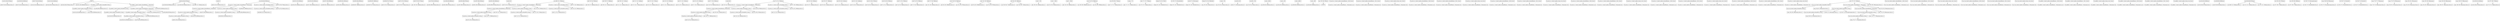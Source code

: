 digraph Diagram {
  node [shape=box]; # Comment
    "sub_632_636_637$binop" -> "add_637_640_641$binop.data.in.0";
    "mul_639_635_640$binop" -> "add_637_640_641$binop.data.in.1";
    "add_637_640_641$binop" -> "sub_641_643_644$binop.data.in.0";
    "sub_641_643_644$binop" -> "add_644_646_647$binop.data.in.0";
    "INPUT" -> "add_644_646_647$binop.data.in.1";
    "add_644_646_647$binop" -> "mul_649_649_650$binop.data.in.0";
    "add_644_646_647$binop" -> "mul_649_649_650$binop.data.in.1";
    "add_644_646_647$binop" -> "mul_699_701_702$binop.data.in.0";
    "const0_0" -> "add_651_652_653$binop.data.in.0";
    "lb_grad_xx_2_stencil_update_stream$lb1d_2$reg_2" -> "add_651_652_653$binop.data.in.1";
    "add_651_652_653$binop" -> "add_654_655_656$binop.data.in.0";
    "lb_grad_xx_2_stencil_update_stream$lb1d_2$reg_1" -> "add_654_655_656$binop.data.in.1";
    "add_654_655_656$binop" -> "add_657_658_659$binop.data.in.0";
    "lb_grad_xx_2_stencil_update_stream$lbmem_2_0$cgramem" -> "add_657_658_659$binop.data.in.1";
    "add_657_658_659$binop" -> "add_660_661_662$binop.data.in.0";
    "lb_grad_xx_2_stencil_update_stream$lb1d_1$reg_2" -> "add_660_661_662$binop.data.in.1";
    "add_660_661_662$binop" -> "add_663_664_665$binop.data.in.0";
    "lb_grad_xx_2_stencil_update_stream$lb1d_1$reg_1" -> "add_663_664_665$binop.data.in.1";
    "add_663_664_665$binop" -> "add_666_667_668$binop.data.in.0";
    "lb_grad_xx_2_stencil_update_stream$lbmem_1_0$cgramem" -> "add_666_667_668$binop.data.in.1";
    "add_666_667_668$binop" -> "add_669_670_671$binop.data.in.0";
    "lb_grad_xx_2_stencil_update_stream$lb1d_0$reg_2" -> "add_669_670_671$binop.data.in.1";
    "add_669_670_671$binop" -> "add_672_673_674$binop.data.in.0";
    "lb_grad_xx_2_stencil_update_stream$lb1d_0$reg_1" -> "add_672_673_674$binop.data.in.1";
    "add_672_673_674$binop" -> "add_675_676_677$binop.data.in.0";
    "mul_649_649_650$binop" -> "add_675_676_677$binop.data.in.1";
    "add_675_676_677$binop" -> "ashr_760_763_764$binop.data.in.0";
    "sub_679_681_682$binop" -> "add_682_686_687$binop.data.in.0";
    "mul_684_685_686$binop" -> "add_682_686_687$binop.data.in.1";
    "add_682_686_687$binop" -> "sub_687_690_691$binop.data.in.0";
    "sub_687_690_691$binop" -> "add_691_693_694$binop.data.in.0";
    "INPUT" -> "add_691_693_694$binop.data.in.1";
    "add_691_693_694$binop" -> "sub_694_696_697$binop.data.in.0";
    "const0_0$1" -> "add_703_704_705$binop.data.in.0";
    "lb_grad_xy_2_stencil_update_stream$lb1d_2$reg_2" -> "add_703_704_705$binop.data.in.1";
    "add_703_704_705$binop" -> "add_706_707_708$binop.data.in.0";
    "lb_grad_xy_2_stencil_update_stream$lb1d_2$reg_1" -> "add_706_707_708$binop.data.in.1";
    "add_706_707_708$binop" -> "add_709_710_711$binop.data.in.0";
    "lb_grad_xy_2_stencil_update_stream$lbmem_2_0$cgramem" -> "add_709_710_711$binop.data.in.1";
    "add_709_710_711$binop" -> "add_712_713_714$binop.data.in.0";
    "lb_grad_xy_2_stencil_update_stream$lb1d_1$reg_2" -> "add_712_713_714$binop.data.in.1";
    "add_712_713_714$binop" -> "add_715_716_717$binop.data.in.0";
    "lb_grad_xy_2_stencil_update_stream$lb1d_1$reg_1" -> "add_715_716_717$binop.data.in.1";
    "add_715_716_717$binop" -> "add_718_719_720$binop.data.in.0";
    "lb_grad_xy_2_stencil_update_stream$lbmem_1_0$cgramem" -> "add_718_719_720$binop.data.in.1";
    "add_718_719_720$binop" -> "add_721_722_723$binop.data.in.0";
    "lb_grad_xy_2_stencil_update_stream$lb1d_0$reg_2" -> "add_721_722_723$binop.data.in.1";
    "add_721_722_723$binop" -> "add_724_725_726$binop.data.in.0";
    "lb_grad_xy_2_stencil_update_stream$lb1d_0$reg_1" -> "add_724_725_726$binop.data.in.1";
    "add_724_725_726$binop" -> "add_727_728_729$binop.data.in.0";
    "mul_699_701_702$binop" -> "add_727_728_729$binop.data.in.1";
    "add_727_728_729$binop" -> "ashr_762_763_768$binop.data.in.0";
    "const0_0$2" -> "add_733_734_735$binop.data.in.0";
    "lb_grad_yy_2_stencil_update_stream$lb1d_2$reg_2" -> "add_733_734_735$binop.data.in.1";
    "add_733_734_735$binop" -> "add_736_737_738$binop.data.in.0";
    "lb_grad_yy_2_stencil_update_stream$lb1d_2$reg_1" -> "add_736_737_738$binop.data.in.1";
    "add_736_737_738$binop" -> "add_739_740_741$binop.data.in.0";
    "lb_grad_yy_2_stencil_update_stream$lbmem_2_0$cgramem" -> "add_739_740_741$binop.data.in.1";
    "add_739_740_741$binop" -> "add_742_743_744$binop.data.in.0";
    "lb_grad_yy_2_stencil_update_stream$lb1d_1$reg_2" -> "add_742_743_744$binop.data.in.1";
    "add_742_743_744$binop" -> "add_745_746_747$binop.data.in.0";
    "lb_grad_yy_2_stencil_update_stream$lb1d_1$reg_1" -> "add_745_746_747$binop.data.in.1";
    "add_745_746_747$binop" -> "add_748_749_750$binop.data.in.0";
    "lb_grad_yy_2_stencil_update_stream$lbmem_1_0$cgramem" -> "add_748_749_750$binop.data.in.1";
    "add_748_749_750$binop" -> "add_751_752_753$binop.data.in.0";
    "lb_grad_yy_2_stencil_update_stream$lb1d_0$reg_2" -> "add_751_752_753$binop.data.in.1";
    "add_751_752_753$binop" -> "add_754_755_756$binop.data.in.0";
    "lb_grad_yy_2_stencil_update_stream$lb1d_0$reg_1" -> "add_754_755_756$binop.data.in.1";
    "add_754_755_756$binop" -> "add_757_758_759$binop.data.in.0";
    "mul_731_731_732$binop" -> "add_757_758_759$binop.data.in.1";
    "add_757_758_759$binop" -> "ashr_761_763_765$binop.data.in.0";
    "ashr_760_763_764$binop" -> "add_764_765_766$binop.data.in.0";
    "ashr_761_763_765$binop" -> "add_764_765_766$binop.data.in.1";
    "add_764_765_766$binop" -> "mul_766_766_771$binop.data.in.0";
    "add_764_765_766$binop" -> "mul_766_766_771$binop.data.in.1";
    "const7__763" -> "ashr_760_763_764$binop.data.in.1";
    "ashr_760_763_764$binop" -> "mul_764_765_767$binop.data.in.0";
    "const7__763$1" -> "ashr_761_763_765$binop.data.in.1";
    "ashr_761_763_765$binop" -> "mul_764_765_767$binop.data.in.1";
    "const7__763$2" -> "ashr_762_763_768$binop.data.in.1";
    "ashr_762_763_768$binop" -> "mul_768_768_769$binop.data.in.0";
    "ashr_762_763_768$binop" -> "mul_768_768_769$binop.data.in.1";
    "mul_766_766_771$binop" -> "ashr_771_772_773$binop.data.in.0";
    "const4__772" -> "ashr_771_772_773$binop.data.in.1";
    "ashr_771_772_773$binop" -> "sub_770_773_774$binop.data.in.1";
    "bitand_791_792_793$c0" -> "bitand_791_792_793$lut$lut.bit.in.2";
    "slt_790_775_791$not$lut$lut" -> "bitand_791_792_793$lut$lut.bit.in.0"; # lut_value 0x55
    "sle100_775_792$compop" -> "bitand_791_792_793$lut$lut.bit.in.1"; # lut_value 0x00
    "bitand_791_792_793$lut$lut" -> "mux_793_794_795$mux.bit.in.0"; # lut_value 0x88
    "const0__795" -> "mux_793_794_795$mux.data.in.0";
    "const100_100" -> "sle100_775_792$compop.data.in.0";
    "const255__794" -> "mux_793_794_795$mux.data.in.1";
    "const2__635$1" -> "mul_639_635_640$binop.data.in.1";
    "const2__635" -> "mul_634_635_636$binop.data.in.1";
    "const2__685$1" -> "mul_689_685_690$binop.data.in.1";
    "const2__685" -> "mul_684_685_686$binop.data.in.1";
    "mux_793_794_795$mux" -> "OUTPUT"; # lut_value 0x00
    "INPUT" -> "lb_padded_2_stencil_update_stream$lb1d_0$reg_1";
    "INPUT" -> "lb_padded_2_stencil_update_stream$lbmem_1_0$cgramem";
    "mul_649_649_650$binop" -> "lb_grad_xx_2_stencil_update_stream$lb1d_0$reg_1";
    "lb_grad_xx_2_stencil_update_stream$lb1d_0$reg_1" -> "lb_grad_xx_2_stencil_update_stream$lb1d_0$reg_2";
    "lb_grad_xx_2_stencil_update_stream$lbmem_1_0$cgramem" -> "lb_grad_xx_2_stencil_update_stream$lb1d_1$reg_1";
    "lb_grad_xx_2_stencil_update_stream$lb1d_1$reg_1" -> "lb_grad_xx_2_stencil_update_stream$lb1d_1$reg_2";
    "lb_grad_xx_2_stencil_update_stream$lbmem_2_0$cgramem" -> "lb_grad_xx_2_stencil_update_stream$lb1d_2$reg_1";
    "lb_grad_xx_2_stencil_update_stream$lb1d_2$reg_1" -> "lb_grad_xx_2_stencil_update_stream$lb1d_2$reg_2";
    "lb_grad_xx_2_stencil_update_stream$lbmem_1_0$c0_lutcnst" -> "lb_grad_xx_2_stencil_update_stream$lbmem_1_0$cgramem.cg_en"; # lut_value 0x00
    "lb_grad_xx_2_stencil_update_stream$lbmem_1_0$c1_lutcnst" -> "lb_grad_xx_2_stencil_update_stream$lbmem_1_0$cgramem.ren"; # lut_value 0x3f
    "lb_grad_xx_2_stencil_update_stream$lbmem_1_0$cgramem" -> "lb_grad_xx_2_stencil_update_stream$lbmem_2_0$cgramem";
    "mul_649_649_650$binop" -> "lb_grad_xx_2_stencil_update_stream$lbmem_1_0$cgramem"; # fifo_depth 484
    "lb_grad_xx_2_stencil_update_stream_wen1_lutcnst" -> "lb_grad_xx_2_stencil_update_stream$lbmem_1_0$cgramem.wen"; # lut_value 0x3f
    "lb_grad_xx_2_stencil_update_stream$lbmem_2_0$c0_lutcnst" -> "lb_grad_xx_2_stencil_update_stream$lbmem_2_0$cgramem.cg_en"; # lut_value 0x00
    "lb_grad_xx_2_stencil_update_stream$lbmem_2_0$c1_lutcnst" -> "lb_grad_xx_2_stencil_update_stream$lbmem_2_0$cgramem.ren"; # lut_value 0x3f
    "lb_grad_xx_2_stencil_update_stream_wen_lutcnst" -> "lb_grad_xx_2_stencil_update_stream$lbmem_2_0$cgramem.wen"; # lut_value 0x3f
    "mul_699_701_702$binop" -> "lb_grad_xy_2_stencil_update_stream$lb1d_0$reg_1";
    "lb_grad_xy_2_stencil_update_stream$lb1d_0$reg_1" -> "lb_grad_xy_2_stencil_update_stream$lb1d_0$reg_2";
    "lb_grad_xy_2_stencil_update_stream$lbmem_1_0$cgramem" -> "lb_grad_xy_2_stencil_update_stream$lb1d_1$reg_1";
    "lb_grad_xy_2_stencil_update_stream$lb1d_1$reg_1" -> "lb_grad_xy_2_stencil_update_stream$lb1d_1$reg_2";
    "lb_grad_xy_2_stencil_update_stream$lbmem_2_0$cgramem" -> "lb_grad_xy_2_stencil_update_stream$lb1d_2$reg_1";
    "lb_grad_xy_2_stencil_update_stream$lb1d_2$reg_1" -> "lb_grad_xy_2_stencil_update_stream$lb1d_2$reg_2";
    "lb_grad_xy_2_stencil_update_stream$lbmem_1_0$c0_lutcnst" -> "lb_grad_xy_2_stencil_update_stream$lbmem_1_0$cgramem.cg_en"; # lut_value 0x00
    "lb_grad_xy_2_stencil_update_stream$lbmem_1_0$c1_lutcnst" -> "lb_grad_xy_2_stencil_update_stream$lbmem_1_0$cgramem.ren"; # lut_value 0x3f
    "lb_grad_xy_2_stencil_update_stream$lbmem_1_0$cgramem" -> "lb_grad_xy_2_stencil_update_stream$lbmem_2_0$cgramem";
    "mul_699_701_702$binop" -> "lb_grad_xy_2_stencil_update_stream$lbmem_1_0$cgramem"; # fifo_depth 484
    "lb_grad_xy_2_stencil_update_stream_wen_lutcnst" -> "lb_grad_xy_2_stencil_update_stream$lbmem_1_0$cgramem.wen"; # lut_value 0x3f
    "lb_grad_xy_2_stencil_update_stream$lbmem_2_0$c0_lutcnst" -> "lb_grad_xy_2_stencil_update_stream$lbmem_2_0$cgramem.cg_en"; # lut_value 0x00
    "lb_grad_xy_2_stencil_update_stream$lbmem_2_0$c1_lutcnst" -> "lb_grad_xy_2_stencil_update_stream$lbmem_2_0$cgramem.ren"; # lut_value 0x3f
    "lb_grad_xy_2_stencil_update_stream_wen1_lutcnst" -> "lb_grad_xy_2_stencil_update_stream$lbmem_2_0$cgramem.wen"; # lut_value 0x3f
    "mul_731_731_732$binop" -> "lb_grad_yy_2_stencil_update_stream$lb1d_0$reg_1";
    "lb_grad_yy_2_stencil_update_stream$lb1d_0$reg_1" -> "lb_grad_yy_2_stencil_update_stream$lb1d_0$reg_2";
    "lb_grad_yy_2_stencil_update_stream$lbmem_1_0$cgramem" -> "lb_grad_yy_2_stencil_update_stream$lb1d_1$reg_1";
    "lb_grad_yy_2_stencil_update_stream$lb1d_1$reg_1" -> "lb_grad_yy_2_stencil_update_stream$lb1d_1$reg_2";
    "lb_grad_yy_2_stencil_update_stream$lbmem_2_0$cgramem" -> "lb_grad_yy_2_stencil_update_stream$lb1d_2$reg_1";
    "lb_grad_yy_2_stencil_update_stream$lb1d_2$reg_1" -> "lb_grad_yy_2_stencil_update_stream$lb1d_2$reg_2";
    "lb_grad_yy_2_stencil_update_stream$lbmem_1_0$c0_lutcnst" -> "lb_grad_yy_2_stencil_update_stream$lbmem_1_0$cgramem.cg_en"; # lut_value 0x00
    "lb_grad_yy_2_stencil_update_stream$lbmem_1_0$c1_lutcnst" -> "lb_grad_yy_2_stencil_update_stream$lbmem_1_0$cgramem.ren"; # lut_value 0x3f
    "lb_grad_yy_2_stencil_update_stream$lbmem_1_0$cgramem" -> "lb_grad_yy_2_stencil_update_stream$lbmem_2_0$cgramem";
    "mul_731_731_732$binop" -> "lb_grad_yy_2_stencil_update_stream$lbmem_1_0$cgramem"; # fifo_depth 484
    "lb_grad_yy_2_stencil_update_stream_wen1_lutcnst" -> "lb_grad_yy_2_stencil_update_stream$lbmem_1_0$cgramem.wen"; # lut_value 0x3f
    "lb_grad_yy_2_stencil_update_stream$lbmem_2_0$c0_lutcnst" -> "lb_grad_yy_2_stencil_update_stream$lbmem_2_0$cgramem.cg_en"; # lut_value 0x00
    "lb_grad_yy_2_stencil_update_stream$lbmem_2_0$c1_lutcnst" -> "lb_grad_yy_2_stencil_update_stream$lbmem_2_0$cgramem.ren"; # lut_value 0x3f
    "lb_grad_yy_2_stencil_update_stream_wen_lutcnst" -> "lb_grad_yy_2_stencil_update_stream$lbmem_2_0$cgramem.wen"; # lut_value 0x3f
    "sub_770_773_774$binop" -> "lb_p3_cim_stencil_update_stream$lb1d_0$reg_1";
    "lb_p3_cim_stencil_update_stream$lb1d_0$reg_1" -> "lb_p3_cim_stencil_update_stream$lb1d_0$reg_2";
    "lb_p3_cim_stencil_update_stream$lb1d_0$reg_1" -> "smax_786_787_788$cgramax.data.in.1";
    "lb_p3_cim_stencil_update_stream$lb1d_0$reg_2" -> "smax_784_785_786$cgramax.data.in.1";
    "lb_p3_cim_stencil_update_stream$lbmem_1_0$cgramem" -> "lb_p3_cim_stencil_update_stream$lb1d_1$reg_1";
    "lb_p3_cim_stencil_update_stream$lb1d_1$reg_1" -> "lb_p3_cim_stencil_update_stream$lb1d_1$reg_2";
    "lb_p3_cim_stencil_update_stream$lb1d_1$reg_1" -> "sle100_775_792$compop.data.in.1";
    "lb_p3_cim_stencil_update_stream$lb1d_1$reg_1" -> "slt_790_775_791$comp$compop.data.in.1";
    "lb_p3_cim_stencil_update_stream$lb1d_1$reg_2" -> "smax_780_781_782$cgramax.data.in.1";
    "lb_p3_cim_stencil_update_stream$lbmem_2_0$cgramem" -> "lb_p3_cim_stencil_update_stream$lb1d_2$reg_1";
    "lb_p3_cim_stencil_update_stream$lb1d_2$reg_1" -> "lb_p3_cim_stencil_update_stream$lb1d_2$reg_2";
    "lb_p3_cim_stencil_update_stream$lb1d_2$reg_1" -> "smax_776_777_778$cgramax.data.in.1";
    "lb_p3_cim_stencil_update_stream$lb1d_2$reg_2" -> "smax_776_777_778$cgramax.data.in.0";
    "lb_p3_cim_stencil_update_stream$lbmem_1_0$c0_lutcnst" -> "lb_p3_cim_stencil_update_stream$lbmem_1_0$cgramem.cg_en"; # lut_value 0x00
    "lb_p3_cim_stencil_update_stream$lbmem_1_0$c1_lutcnst" -> "lb_p3_cim_stencil_update_stream$lbmem_1_0$cgramem.ren"; # lut_value 0x3f
    "lb_p3_cim_stencil_update_stream$lbmem_1_0$cgramem" -> "lb_p3_cim_stencil_update_stream$lbmem_2_0$cgramem";
    "lb_p3_cim_stencil_update_stream$lbmem_1_0$cgramem" -> "smax_782_783_784$cgramax.data.in.1";
    "sub_770_773_774$binop" -> "lb_p3_cim_stencil_update_stream$lbmem_1_0$cgramem"; # fifo_depth 482
    "lb_p3_cim_stencil_update_stream_wen1_lutcnst" -> "lb_p3_cim_stencil_update_stream$lbmem_1_0$cgramem.wen"; # lut_value 0x3f
    "lb_p3_cim_stencil_update_stream$lbmem_2_0$c0_lutcnst" -> "lb_p3_cim_stencil_update_stream$lbmem_2_0$cgramem.cg_en"; # lut_value 0x00
    "lb_p3_cim_stencil_update_stream$lbmem_2_0$c1_lutcnst" -> "lb_p3_cim_stencil_update_stream$lbmem_2_0$cgramem.ren"; # lut_value 0x3f
    "lb_p3_cim_stencil_update_stream$lbmem_2_0$cgramem" -> "smax_778_779_780$cgramax.data.in.1";
    "lb_p3_cim_stencil_update_stream_wen_lutcnst" -> "lb_p3_cim_stencil_update_stream$lbmem_2_0$cgramem.wen"; # lut_value 0x3f
    "lb_padded_2_stencil_update_stream$lb1d_0$reg_1" -> "lb_padded_2_stencil_update_stream$lb1d_0$reg_2";
    "lb_padded_2_stencil_update_stream$lb1d_0$reg_1" -> "mul_684_685_686$binop.data.in.0";
    "lb_padded_2_stencil_update_stream$lb1d_0$reg_2" -> "sub_641_643_644$binop.data.in.1";
    "lb_padded_2_stencil_update_stream$lb1d_0$reg_2" -> "sub_679_681_682$binop.data.in.0";
    "lb_padded_2_stencil_update_stream$lbmem_1_0$cgramem" -> "lb_padded_2_stencil_update_stream$lb1d_1$reg_1";
    "lb_padded_2_stencil_update_stream$lb1d_1$reg_1" -> "lb_padded_2_stencil_update_stream$lb1d_1$reg_2";
    "lb_padded_2_stencil_update_stream$lb1d_1$reg_2" -> "mul_634_635_636$binop.data.in.0";
    "lb_padded_2_stencil_update_stream$lbmem_2_0$cgramem" -> "lb_padded_2_stencil_update_stream$lb1d_2$reg_1";
    "lb_padded_2_stencil_update_stream$lb1d_2$reg_1" -> "lb_padded_2_stencil_update_stream$lb1d_2$reg_2";
    "lb_padded_2_stencil_update_stream$lb1d_2$reg_1" -> "mul_689_685_690$binop.data.in.0";
    "lb_padded_2_stencil_update_stream$lb1d_2$reg_2" -> "sub_629_631_632$binop.data.in.1";
    "lb_padded_2_stencil_update_stream$lb1d_2$reg_2" -> "sub_679_681_682$binop.data.in.1";
    "lb_padded_2_stencil_update_stream$lbmem_1_0$c0_lutcnst" -> "lb_padded_2_stencil_update_stream$lbmem_1_0$cgramem.cg_en"; # lut_value 0x00
    "lb_padded_2_stencil_update_stream$lbmem_1_0$c1_lutcnst" -> "lb_padded_2_stencil_update_stream$lbmem_1_0$cgramem.ren"; # lut_value 0x3f
    "lb_padded_2_stencil_update_stream$lbmem_1_0$cgramem" -> "lb_padded_2_stencil_update_stream$lbmem_2_0$cgramem";
    "lb_padded_2_stencil_update_stream$lbmem_1_0$cgramem" -> "mul_639_635_640$binop.data.in.0";
    "lb_padded_2_stencil_update_stream_wen1_lutcnst" -> "lb_padded_2_stencil_update_stream$lbmem_1_0$cgramem.wen"; # lut_value 0x3f
    "lb_padded_2_stencil_update_stream$lbmem_2_0$c0_lutcnst" -> "lb_padded_2_stencil_update_stream$lbmem_2_0$cgramem.cg_en"; # lut_value 0x00
    "lb_padded_2_stencil_update_stream$lbmem_2_0$c1_lutcnst" -> "lb_padded_2_stencil_update_stream$lbmem_2_0$cgramem.ren"; # lut_value 0x3f
    "lb_padded_2_stencil_update_stream$lbmem_2_0$cgramem" -> "sub_629_631_632$binop.data.in.0";
    "lb_padded_2_stencil_update_stream$lbmem_2_0$cgramem" -> "sub_694_696_697$binop.data.in.1";
    "lb_padded_2_stencil_update_stream_wen_lutcnst" -> "lb_padded_2_stencil_update_stream$lbmem_2_0$cgramem.wen"; # lut_value 0x3f
    "mul_634_635_636$binop" -> "sub_632_636_637$binop.data.in.1";
    "mul_689_685_690$binop" -> "sub_687_690_691$binop.data.in.1";
    "sub_694_696_697$binop" -> "mul_699_701_702$binop.data.in.1";
    "sub_694_696_697$binop" -> "mul_731_731_732$binop.data.in.0";
    "sub_694_696_697$binop" -> "mul_731_731_732$binop.data.in.1";
    "mul_764_765_767$binop" -> "sub_767_769_770$binop.data.in.0";
    "mul_768_768_769$binop" -> "sub_767_769_770$binop.data.in.1";
    "slt_790_775_791$comp$compop" -> "slt_790_775_791$not$lut$lut.bit.in.0"; # lut_value 0x00
    "smax_788_789_790$cgramax" -> "slt_790_775_791$comp$compop.data.in.0"; # lut_value 0x00
    "slt_790_775_791$not$c0" -> "slt_790_775_791$not$lut$lut.bit.in.2";
    "slt_790_775_791$not$c01" -> "slt_790_775_791$not$lut$lut.bit.in.1";
    "smax_776_777_778$cgramax" -> "smax_778_779_780$cgramax.data.in.0"; # lut_value 0x00
    "smax_778_779_780$cgramax" -> "smax_780_781_782$cgramax.data.in.0"; # lut_value 0x00
    "smax_780_781_782$cgramax" -> "smax_782_783_784$cgramax.data.in.0"; # lut_value 0x00
    "smax_782_783_784$cgramax" -> "smax_784_785_786$cgramax.data.in.0"; # lut_value 0x00
    "smax_784_785_786$cgramax" -> "smax_786_787_788$cgramax.data.in.0"; # lut_value 0x00
    "smax_786_787_788$cgramax" -> "smax_788_789_790$cgramax.data.in.0"; # lut_value 0x00
    "sub_770_773_774$binop" -> "smax_788_789_790$cgramax.data.in.1";
    "sub_629_631_632$binop" -> "sub_632_636_637$binop.data.in.0";
    "sub_767_769_770$binop" -> "sub_770_773_774$binop.data.in.0";
}
